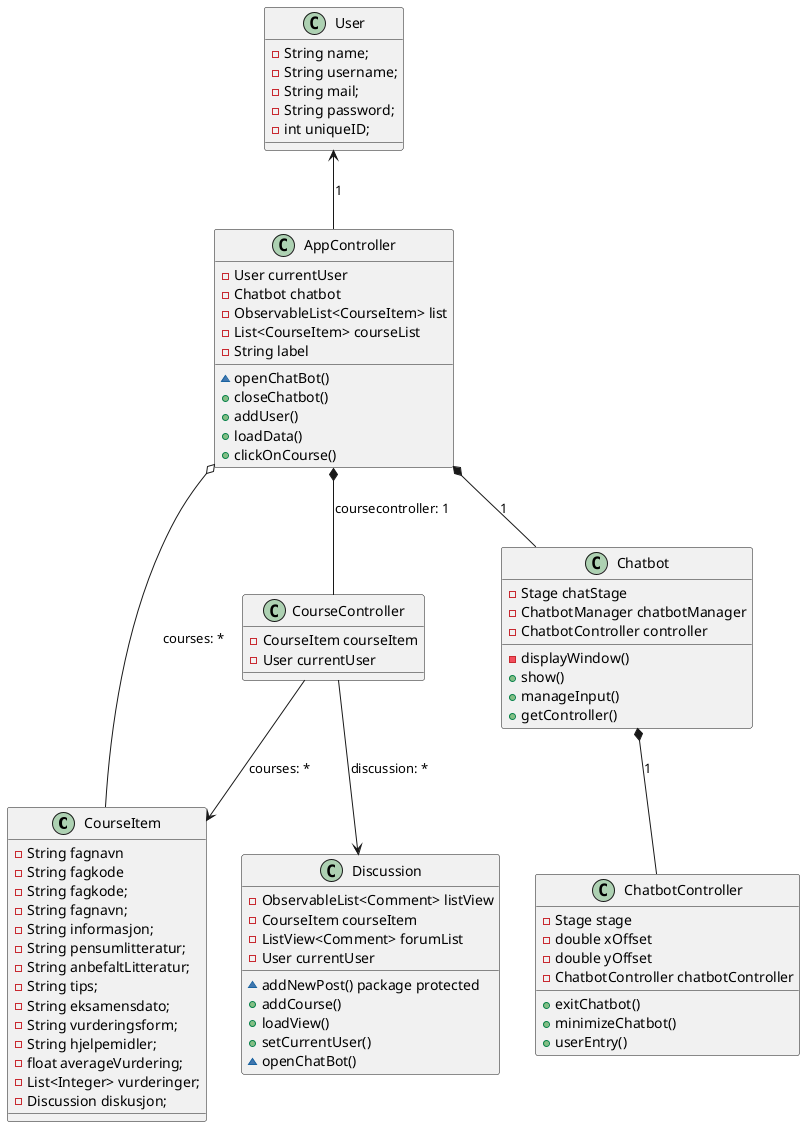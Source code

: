 @startuml
class CourseItem {
  - String fagnavn
  - String fagkode
  - String fagkode;
  - String fagnavn;
  - String informasjon;
  - String pensumlitteratur;
  - String anbefaltLitteratur;
  - String tips;
  - String eksamensdato;
  - String vurderingsform;
  - String hjelpemidler;
  - float averageVurdering;
  - List<Integer> vurderinger;
  - Discussion diskusjon;
}


class CourseController {
  - CourseItem courseItem
  - User currentUser

}


class Discussion {
    - ObservableList<Comment> listView
    - CourseItem courseItem
    - ListView<Comment> forumList
    - User currentUser

    ~ addNewPost() package protected
    + addCourse()
    + loadView()
    + setCurrentUser()
    ~ openChatBot()
}


class User {
    - String name;
    - String username;
    - String mail;
    - String password;
    - int uniqueID;
}

 
class AppController {
    - User currentUser
    - Chatbot chatbot
    - ObservableList<CourseItem> list
    - List<CourseItem> courseList
    - String label

    ~ openChatBot()
    + closeChatbot()
    + addUser()
    + loadData()
    + clickOnCourse()
}

class Chatbot{
    - Stage chatStage
    - ChatbotManager chatbotManager
    - ChatbotController controller

    - displayWindow()
    + show()
    + manageInput()
    + getController()
}

class ChatbotController {
    - Stage stage 
    - double xOffset 
    - double yOffset 
    - ChatbotController chatbotController
    
    + exitChatbot()
    + minimizeChatbot()
    + userEntry()
}




AppController o-- CourseItem: courses: *
AppController *-- CourseController: coursecontroller: 1
AppController *-- Chatbot: 1
Chatbot *-- ChatbotController: 1

CourseController --> CourseItem : courses: *
CourseController --> Discussion : discussion: *

User <-- AppController: 1
@enduml